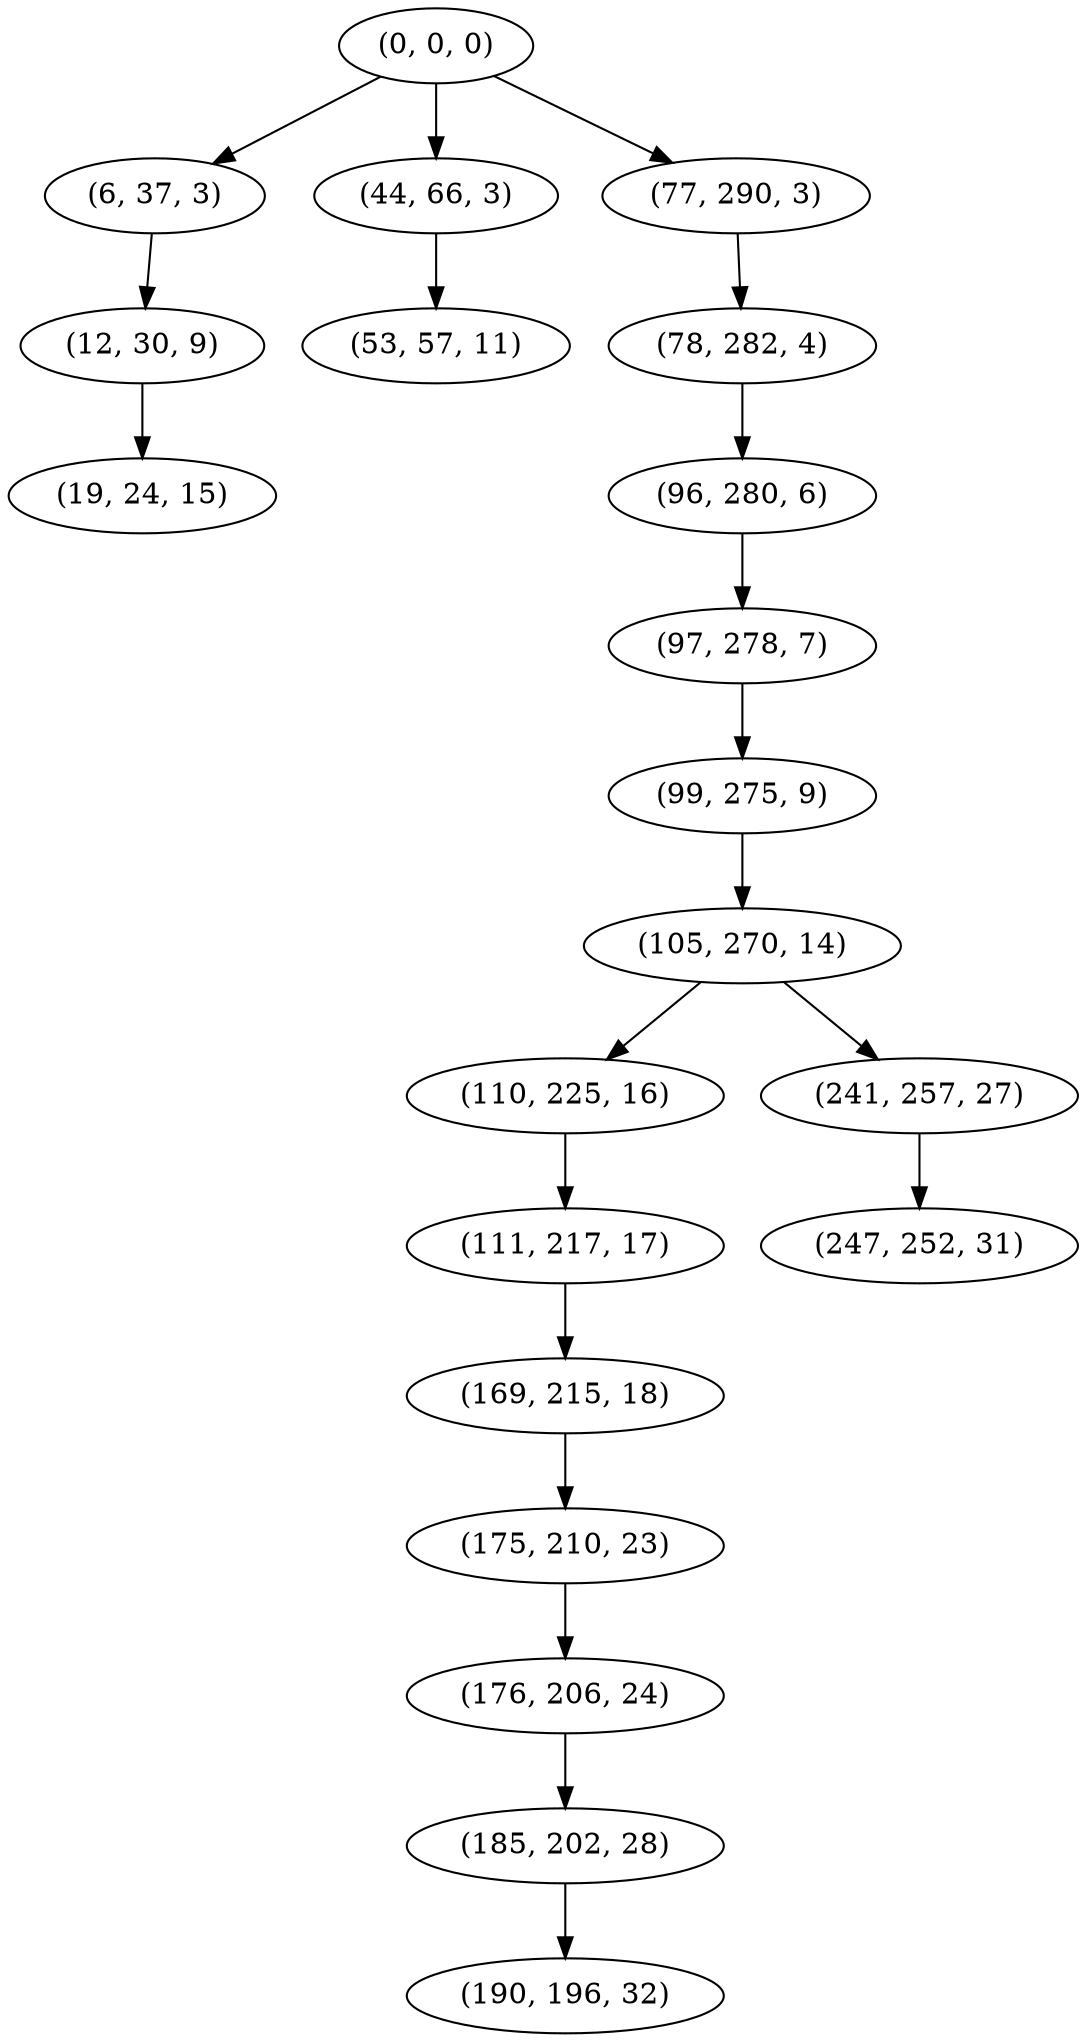 digraph tree {
    "(0, 0, 0)";
    "(6, 37, 3)";
    "(12, 30, 9)";
    "(19, 24, 15)";
    "(44, 66, 3)";
    "(53, 57, 11)";
    "(77, 290, 3)";
    "(78, 282, 4)";
    "(96, 280, 6)";
    "(97, 278, 7)";
    "(99, 275, 9)";
    "(105, 270, 14)";
    "(110, 225, 16)";
    "(111, 217, 17)";
    "(169, 215, 18)";
    "(175, 210, 23)";
    "(176, 206, 24)";
    "(185, 202, 28)";
    "(190, 196, 32)";
    "(241, 257, 27)";
    "(247, 252, 31)";
    "(0, 0, 0)" -> "(6, 37, 3)";
    "(0, 0, 0)" -> "(44, 66, 3)";
    "(0, 0, 0)" -> "(77, 290, 3)";
    "(6, 37, 3)" -> "(12, 30, 9)";
    "(12, 30, 9)" -> "(19, 24, 15)";
    "(44, 66, 3)" -> "(53, 57, 11)";
    "(77, 290, 3)" -> "(78, 282, 4)";
    "(78, 282, 4)" -> "(96, 280, 6)";
    "(96, 280, 6)" -> "(97, 278, 7)";
    "(97, 278, 7)" -> "(99, 275, 9)";
    "(99, 275, 9)" -> "(105, 270, 14)";
    "(105, 270, 14)" -> "(110, 225, 16)";
    "(105, 270, 14)" -> "(241, 257, 27)";
    "(110, 225, 16)" -> "(111, 217, 17)";
    "(111, 217, 17)" -> "(169, 215, 18)";
    "(169, 215, 18)" -> "(175, 210, 23)";
    "(175, 210, 23)" -> "(176, 206, 24)";
    "(176, 206, 24)" -> "(185, 202, 28)";
    "(185, 202, 28)" -> "(190, 196, 32)";
    "(241, 257, 27)" -> "(247, 252, 31)";
}
